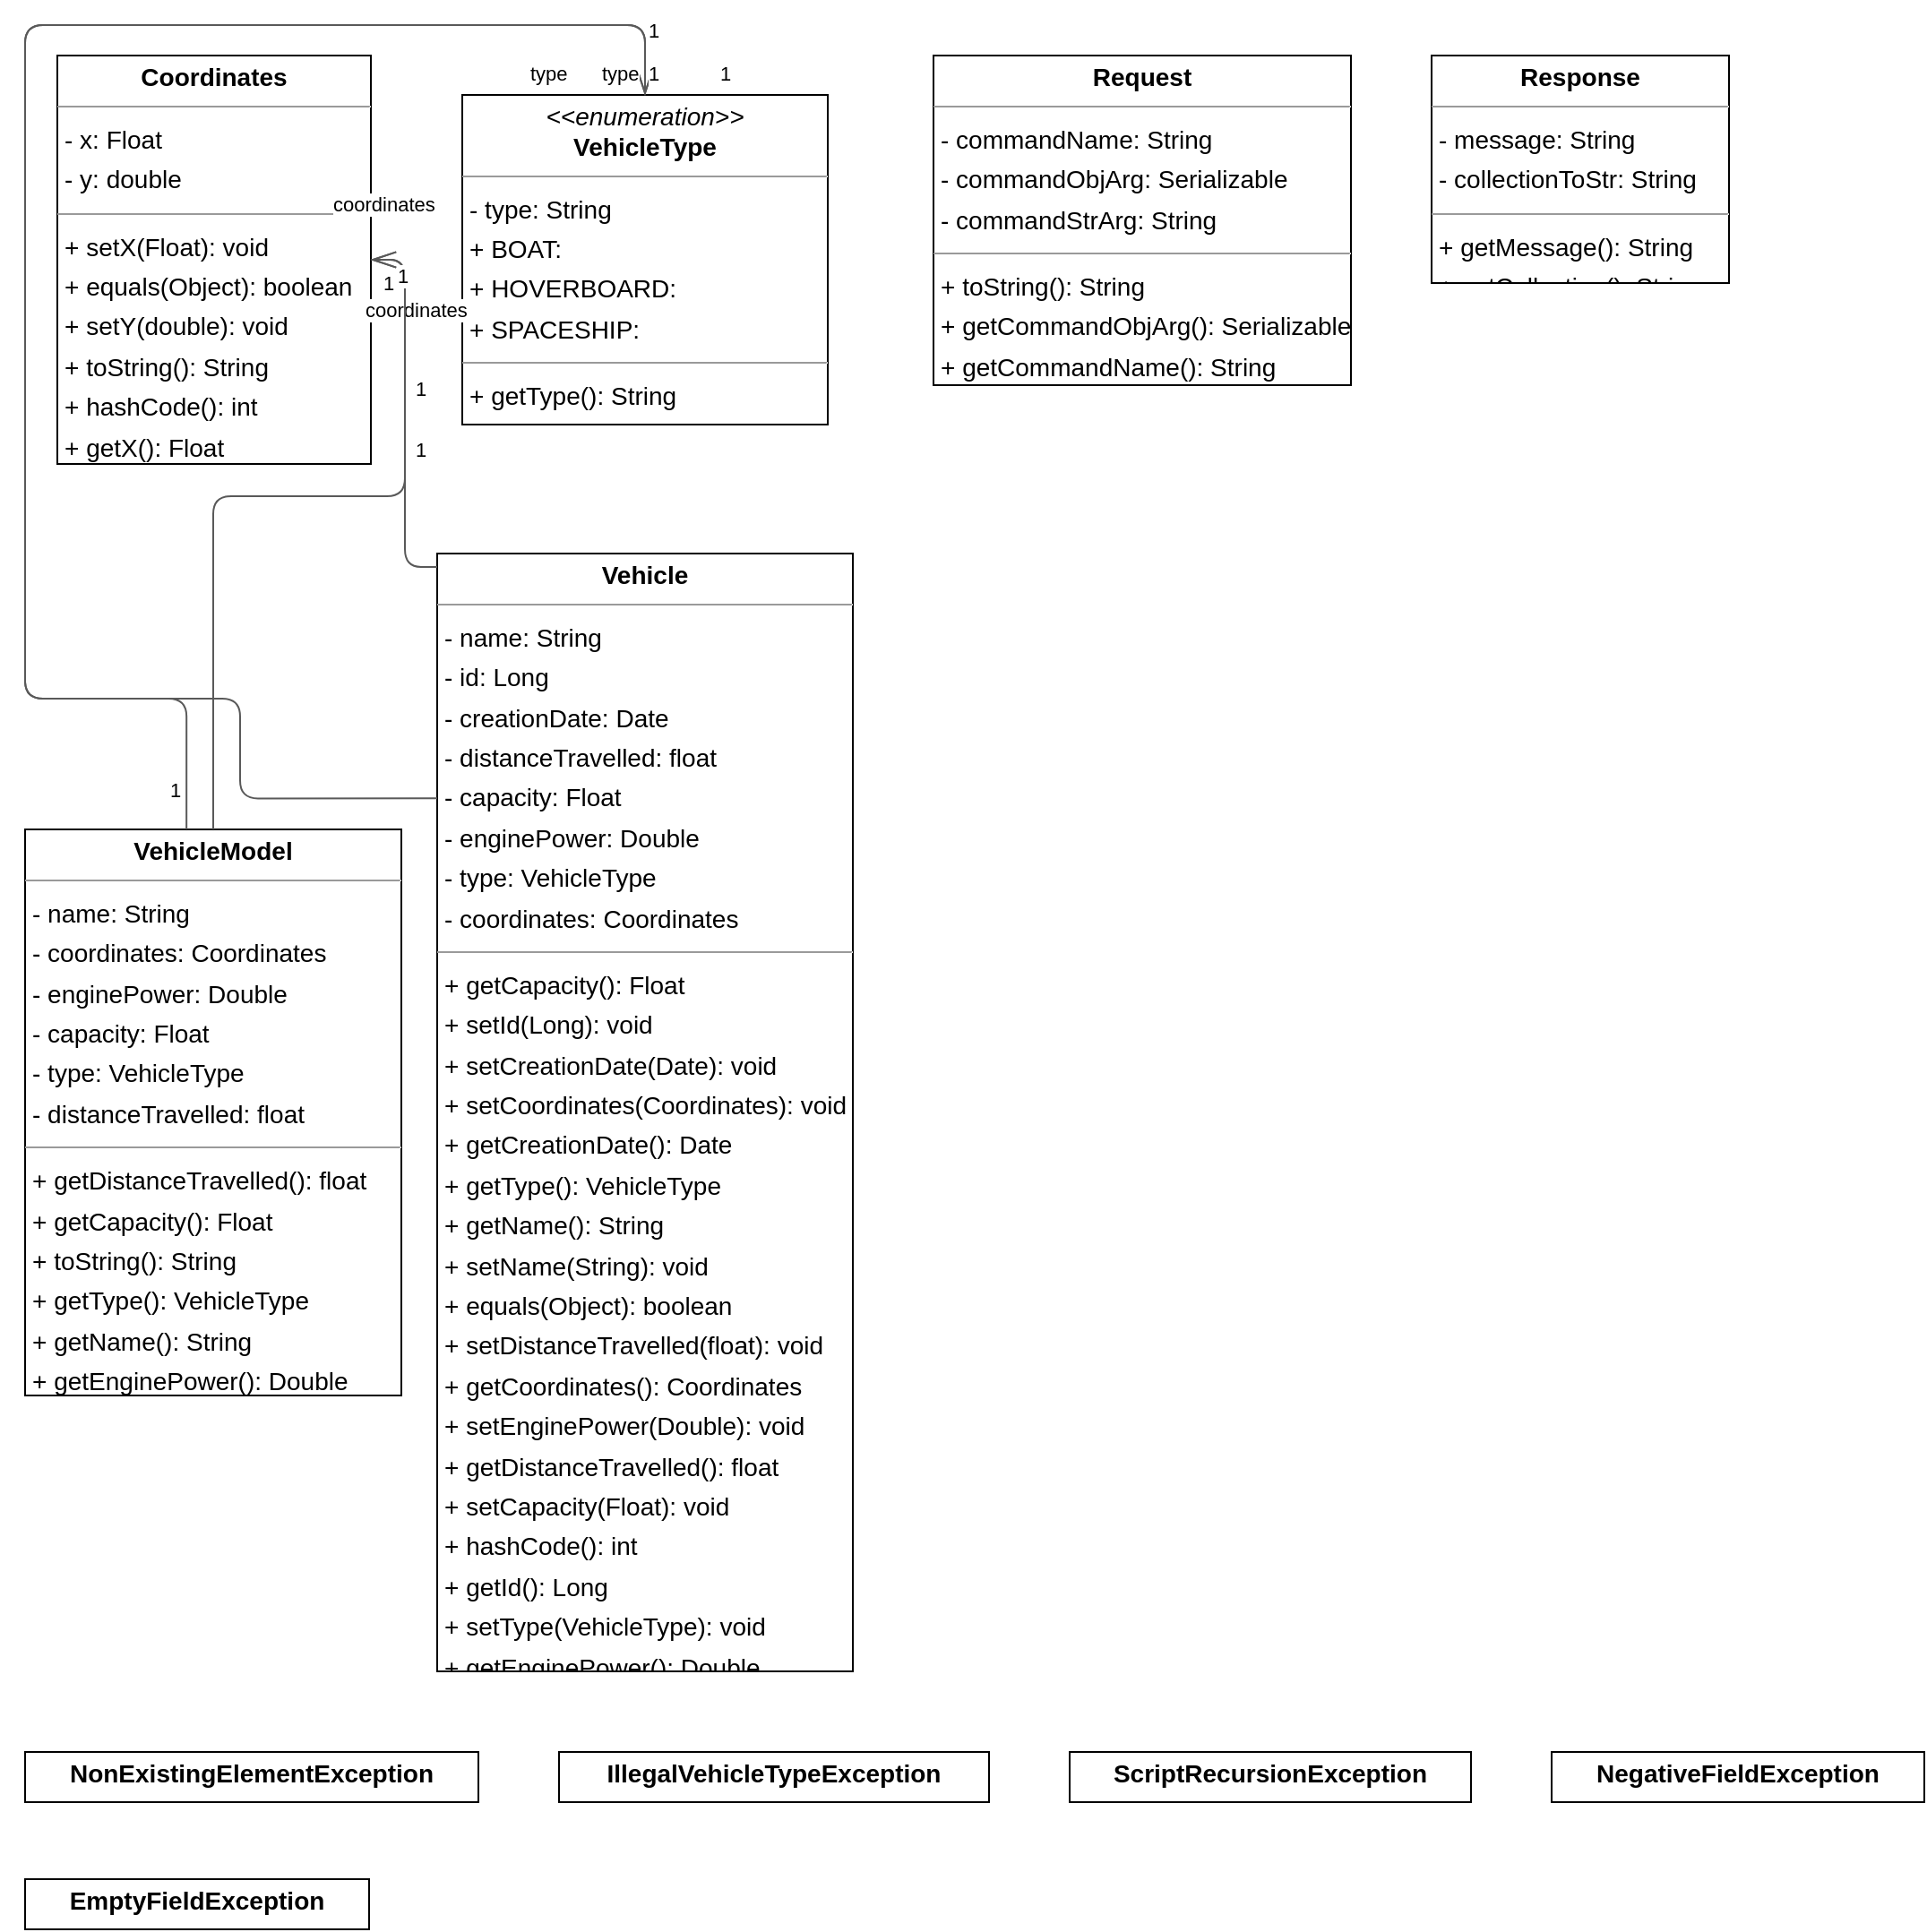 <mxGraphModel dx="0" dy="0" grid="1" gridSize="10" guides="1" tooltips="1" connect="1" arrows="1" fold="1" page="0" pageScale="1" background="none" math="0" shadow="0">
  <root>
    <mxCell id="0" />
    <mxCell id="1" parent="0" />
    <mxCell id="node4" parent="1" vertex="1" value="&lt;p style=&quot;margin:0px;margin-top:4px;text-align:center;&quot;&gt;&lt;b&gt;Coordinates&lt;/b&gt;&lt;/p&gt;&lt;hr size=&quot;1&quot;/&gt;&lt;p style=&quot;margin:0 0 0 4px;line-height:1.6;&quot;&gt;- x: Float&lt;br/&gt;- y: double&lt;/p&gt;&lt;hr size=&quot;1&quot;/&gt;&lt;p style=&quot;margin:0 0 0 4px;line-height:1.6;&quot;&gt;+ setX(Float): void&lt;br/&gt;+ equals(Object): boolean&lt;br/&gt;+ setY(double): void&lt;br/&gt;+ toString(): String&lt;br/&gt;+ hashCode(): int&lt;br/&gt;+ getX(): Float&lt;br/&gt;+ getY(): double&lt;/p&gt;" style="verticalAlign=top;align=left;overflow=fill;fontSize=14;fontFamily=Helvetica;html=1;rounded=0;shadow=0;comic=0;labelBackgroundColor=none;strokeWidth=1;">
      <mxGeometry x="-109" y="-13" width="175" height="228" as="geometry" />
    </mxCell>
    <mxCell id="node8" parent="1" vertex="1" value="&lt;p style=&quot;margin:0px;margin-top:4px;text-align:center;&quot;&gt;&lt;b&gt;EmptyFieldException&lt;/b&gt;&lt;/p&gt;&lt;hr size=&quot;1&quot;/&gt;" style="verticalAlign=top;align=left;overflow=fill;fontSize=14;fontFamily=Helvetica;html=1;rounded=0;shadow=0;comic=0;labelBackgroundColor=none;strokeWidth=1;">
      <mxGeometry x="-127" y="1005" width="192" height="28" as="geometry" />
    </mxCell>
    <mxCell id="node9" parent="1" vertex="1" value="&lt;p style=&quot;margin:0px;margin-top:4px;text-align:center;&quot;&gt;&lt;b&gt;IllegalVehicleTypeException&lt;/b&gt;&lt;/p&gt;&lt;hr size=&quot;1&quot;/&gt;" style="verticalAlign=top;align=left;overflow=fill;fontSize=14;fontFamily=Helvetica;html=1;rounded=0;shadow=0;comic=0;labelBackgroundColor=none;strokeWidth=1;">
      <mxGeometry x="171" y="934" width="240" height="28" as="geometry" />
    </mxCell>
    <mxCell id="node10" parent="1" vertex="1" value="&lt;p style=&quot;margin:0px;margin-top:4px;text-align:center;&quot;&gt;&lt;b&gt;NegativeFieldException&lt;/b&gt;&lt;/p&gt;&lt;hr size=&quot;1&quot;/&gt;" style="verticalAlign=top;align=left;overflow=fill;fontSize=14;fontFamily=Helvetica;html=1;rounded=0;shadow=0;comic=0;labelBackgroundColor=none;strokeWidth=1;">
      <mxGeometry x="725" y="934" width="208" height="28" as="geometry" />
    </mxCell>
    <mxCell id="node2" parent="1" vertex="1" value="&lt;p style=&quot;margin:0px;margin-top:4px;text-align:center;&quot;&gt;&lt;b&gt;NonExistingElementException&lt;/b&gt;&lt;/p&gt;&lt;hr size=&quot;1&quot;/&gt;" style="verticalAlign=top;align=left;overflow=fill;fontSize=14;fontFamily=Helvetica;html=1;rounded=0;shadow=0;comic=0;labelBackgroundColor=none;strokeWidth=1;">
      <mxGeometry x="-127" y="934" width="253" height="28" as="geometry" />
    </mxCell>
    <mxCell id="node7" parent="1" vertex="1" value="&lt;p style=&quot;margin:0px;margin-top:4px;text-align:center;&quot;&gt;&lt;b&gt;Request&lt;/b&gt;&lt;/p&gt;&lt;hr size=&quot;1&quot;/&gt;&lt;p style=&quot;margin:0 0 0 4px;line-height:1.6;&quot;&gt;- commandName: String&lt;br/&gt;- commandObjArg: Serializable&lt;br/&gt;- commandStrArg: String&lt;/p&gt;&lt;hr size=&quot;1&quot;/&gt;&lt;p style=&quot;margin:0 0 0 4px;line-height:1.6;&quot;&gt;+ toString(): String&lt;br/&gt;+ getCommandObjArg(): Serializable&lt;br/&gt;+ getCommandName(): String&lt;br/&gt;+ getCommandStrArg(): String&lt;/p&gt;" style="verticalAlign=top;align=left;overflow=fill;fontSize=14;fontFamily=Helvetica;html=1;rounded=0;shadow=0;comic=0;labelBackgroundColor=none;strokeWidth=1;">
      <mxGeometry x="380" y="-13" width="233" height="184" as="geometry" />
    </mxCell>
    <mxCell id="node5" parent="1" vertex="1" value="&lt;p style=&quot;margin:0px;margin-top:4px;text-align:center;&quot;&gt;&lt;b&gt;Response&lt;/b&gt;&lt;/p&gt;&lt;hr size=&quot;1&quot;/&gt;&lt;p style=&quot;margin:0 0 0 4px;line-height:1.6;&quot;&gt;- message: String&lt;br/&gt;- collectionToStr: String&lt;/p&gt;&lt;hr size=&quot;1&quot;/&gt;&lt;p style=&quot;margin:0 0 0 4px;line-height:1.6;&quot;&gt;+ getMessage(): String&lt;br/&gt;+ getCollection(): String&lt;/p&gt;" style="verticalAlign=top;align=left;overflow=fill;fontSize=14;fontFamily=Helvetica;html=1;rounded=0;shadow=0;comic=0;labelBackgroundColor=none;strokeWidth=1;">
      <mxGeometry x="658" y="-13" width="166" height="127" as="geometry" />
    </mxCell>
    <mxCell id="node0" parent="1" vertex="1" value="&lt;p style=&quot;margin:0px;margin-top:4px;text-align:center;&quot;&gt;&lt;b&gt;ScriptRecursionException&lt;/b&gt;&lt;/p&gt;&lt;hr size=&quot;1&quot;/&gt;" style="verticalAlign=top;align=left;overflow=fill;fontSize=14;fontFamily=Helvetica;html=1;rounded=0;shadow=0;comic=0;labelBackgroundColor=none;strokeWidth=1;">
      <mxGeometry x="456" y="934" width="224" height="28" as="geometry" />
    </mxCell>
    <mxCell id="node6" parent="1" vertex="1" value="&lt;p style=&quot;margin:0px;margin-top:4px;text-align:center;&quot;&gt;&lt;b&gt;Vehicle&lt;/b&gt;&lt;/p&gt;&lt;hr size=&quot;1&quot;/&gt;&lt;p style=&quot;margin:0 0 0 4px;line-height:1.6;&quot;&gt;- name: String&lt;br/&gt;- id: Long&lt;br/&gt;- creationDate: Date&lt;br/&gt;- distanceTravelled: float&lt;br/&gt;- capacity: Float&lt;br/&gt;- enginePower: Double&lt;br/&gt;- type: VehicleType&lt;br/&gt;- coordinates: Coordinates&lt;/p&gt;&lt;hr size=&quot;1&quot;/&gt;&lt;p style=&quot;margin:0 0 0 4px;line-height:1.6;&quot;&gt;+ getCapacity(): Float&lt;br/&gt;+ setId(Long): void&lt;br/&gt;+ setCreationDate(Date): void&lt;br/&gt;+ setCoordinates(Coordinates): void&lt;br/&gt;+ getCreationDate(): Date&lt;br/&gt;+ getType(): VehicleType&lt;br/&gt;+ getName(): String&lt;br/&gt;+ setName(String): void&lt;br/&gt;+ equals(Object): boolean&lt;br/&gt;+ setDistanceTravelled(float): void&lt;br/&gt;+ getCoordinates(): Coordinates&lt;br/&gt;+ setEnginePower(Double): void&lt;br/&gt;+ getDistanceTravelled(): float&lt;br/&gt;+ setCapacity(Float): void&lt;br/&gt;+ hashCode(): int&lt;br/&gt;+ getId(): Long&lt;br/&gt;+ setType(VehicleType): void&lt;br/&gt;+ getEnginePower(): Double&lt;br/&gt;+ toString(): String&lt;/p&gt;" style="verticalAlign=top;align=left;overflow=fill;fontSize=14;fontFamily=Helvetica;html=1;rounded=0;shadow=0;comic=0;labelBackgroundColor=none;strokeWidth=1;">
      <mxGeometry x="103" y="265" width="232" height="624" as="geometry" />
    </mxCell>
    <mxCell id="node3" parent="1" vertex="1" value="&lt;p style=&quot;margin:0px;margin-top:4px;text-align:center;&quot;&gt;&lt;b&gt;VehicleModel&lt;/b&gt;&lt;/p&gt;&lt;hr size=&quot;1&quot;/&gt;&lt;p style=&quot;margin:0 0 0 4px;line-height:1.6;&quot;&gt;- name: String&lt;br/&gt;- coordinates: Coordinates&lt;br/&gt;- enginePower: Double&lt;br/&gt;- capacity: Float&lt;br/&gt;- type: VehicleType&lt;br/&gt;- distanceTravelled: float&lt;/p&gt;&lt;hr size=&quot;1&quot;/&gt;&lt;p style=&quot;margin:0 0 0 4px;line-height:1.6;&quot;&gt;+ getDistanceTravelled(): float&lt;br/&gt;+ getCapacity(): Float&lt;br/&gt;+ toString(): String&lt;br/&gt;+ getType(): VehicleType&lt;br/&gt;+ getName(): String&lt;br/&gt;+ getEnginePower(): Double&lt;br/&gt;+ getCoordinates(): Coordinates&lt;/p&gt;" style="verticalAlign=top;align=left;overflow=fill;fontSize=14;fontFamily=Helvetica;html=1;rounded=0;shadow=0;comic=0;labelBackgroundColor=none;strokeWidth=1;">
      <mxGeometry x="-127" y="419" width="210" height="316" as="geometry" />
    </mxCell>
    <mxCell id="node1" parent="1" vertex="1" value="&lt;p style=&quot;margin:0px;margin-top:4px;text-align:center;&quot;&gt;&lt;i&gt;&amp;lt;&amp;lt;enumeration&amp;gt;&amp;gt;&lt;/i&gt;&lt;br/&gt;&lt;b&gt;VehicleType&lt;/b&gt;&lt;/p&gt;&lt;hr size=&quot;1&quot;/&gt;&lt;p style=&quot;margin:0 0 0 4px;line-height:1.6;&quot;&gt;- type: String&lt;br/&gt;+ BOAT: &lt;br/&gt;+ HOVERBOARD: &lt;br/&gt;+ SPACESHIP: &lt;/p&gt;&lt;hr size=&quot;1&quot;/&gt;&lt;p style=&quot;margin:0 0 0 4px;line-height:1.6;&quot;&gt;+ getType(): String&lt;br/&gt;+ valueOf(String): VehicleType&lt;br/&gt;+ values(): VehicleType[]&lt;/p&gt;" style="verticalAlign=top;align=left;overflow=fill;fontSize=14;fontFamily=Helvetica;html=1;rounded=0;shadow=0;comic=0;labelBackgroundColor=none;strokeWidth=1;">
      <mxGeometry x="117" y="9" width="204" height="184" as="geometry" />
    </mxCell>
    <mxCell id="edge1" edge="1" value="" parent="1" source="node6" target="node4" style="html=1;rounded=1;edgeStyle=orthogonalEdgeStyle;dashed=0;startArrow=diamondThinstartSize=12;endArrow=openThin;endSize=12;strokeColor=#595959;exitX=0.000;exitY=0.012;exitDx=0;exitDy=0;entryX=1.000;entryY=0.500;entryDx=0;entryDy=0;">
      <mxGeometry width="50" height="50" relative="1" as="geometry">
        <Array as="points">
          <mxPoint x="85" y="273" />
          <mxPoint x="85" y="101" />
        </Array>
      </mxGeometry>
    </mxCell>
    <mxCell id="label6" parent="edge1" vertex="1" connectable="0" value="1" style="edgeLabel;resizable=0;html=1;align=left;verticalAlign=top;strokeColor=default;">
      <mxGeometry x="89" y="194" as="geometry" />
    </mxCell>
    <mxCell id="label10" parent="edge1" vertex="1" connectable="0" value="1" style="edgeLabel;resizable=0;html=1;align=left;verticalAlign=top;strokeColor=default;">
      <mxGeometry x="89" y="160" as="geometry" />
    </mxCell>
    <mxCell id="label11" parent="edge1" vertex="1" connectable="0" value="coordinates" style="edgeLabel;resizable=0;html=1;align=left;verticalAlign=top;strokeColor=default;">
      <mxGeometry x="61" y="116" as="geometry" />
    </mxCell>
    <mxCell id="edge2" edge="1" value="" parent="1" source="node6" target="node1" style="html=1;rounded=1;edgeStyle=orthogonalEdgeStyle;dashed=0;startArrow=diamondThinstartSize=12;endArrow=openThin;endSize=12;strokeColor=#595959;exitX=0.000;exitY=0.219;exitDx=0;exitDy=0;entryX=0.500;entryY=0.000;entryDx=0;entryDy=0;">
      <mxGeometry width="50" height="50" relative="1" as="geometry">
        <Array as="points">
          <mxPoint x="-7" y="402" />
          <mxPoint x="-7" y="346" />
          <mxPoint x="-127" y="346" />
          <mxPoint x="-127" y="-30" />
          <mxPoint x="219" y="-30" />
        </Array>
      </mxGeometry>
    </mxCell>
    <mxCell id="label12" parent="edge2" vertex="1" connectable="0" value="1" style="edgeLabel;resizable=0;html=1;align=left;verticalAlign=top;strokeColor=default;">
      <mxGeometry x="219" y="-40" as="geometry" />
    </mxCell>
    <mxCell id="label16" parent="edge2" vertex="1" connectable="0" value="1" style="edgeLabel;resizable=0;html=1;align=left;verticalAlign=top;strokeColor=default;">
      <mxGeometry x="259" y="-16" as="geometry" />
    </mxCell>
    <mxCell id="label17" parent="edge2" vertex="1" connectable="0" value="type" style="edgeLabel;resizable=0;html=1;align=left;verticalAlign=top;strokeColor=default;">
      <mxGeometry x="153" y="-16" as="geometry" />
    </mxCell>
    <mxCell id="edge3" edge="1" value="" parent="1" source="node3" target="node4" style="html=1;rounded=1;edgeStyle=orthogonalEdgeStyle;dashed=0;startArrow=diamondThinstartSize=12;endArrow=openThin;endSize=12;strokeColor=#595959;exitX=0.500;exitY=0.000;exitDx=0;exitDy=0;entryX=1.000;entryY=0.500;entryDx=0;entryDy=0;">
      <mxGeometry width="50" height="50" relative="1" as="geometry">
        <Array as="points">
          <mxPoint x="-22" y="233" />
          <mxPoint x="85" y="233" />
          <mxPoint x="85" y="101" />
        </Array>
      </mxGeometry>
    </mxCell>
    <mxCell id="label18" parent="edge3" vertex="1" connectable="0" value="1" style="edgeLabel;resizable=0;html=1;align=left;verticalAlign=top;strokeColor=default;">
      <mxGeometry x="79" y="97" as="geometry" />
    </mxCell>
    <mxCell id="label22" parent="edge3" vertex="1" connectable="0" value="1" style="edgeLabel;resizable=0;html=1;align=left;verticalAlign=top;strokeColor=default;">
      <mxGeometry x="71" y="101" as="geometry" />
    </mxCell>
    <mxCell id="label23" parent="edge3" vertex="1" connectable="0" value="coordinates" style="edgeLabel;resizable=0;html=1;align=left;verticalAlign=top;strokeColor=default;">
      <mxGeometry x="43" y="57" as="geometry" />
    </mxCell>
    <mxCell id="edge0" edge="1" value="" parent="1" source="node3" target="node1" style="html=1;rounded=1;edgeStyle=orthogonalEdgeStyle;dashed=0;startArrow=diamondThinstartSize=12;endArrow=openThin;endSize=12;strokeColor=#595959;exitX=0.429;exitY=0.000;exitDx=0;exitDy=0;entryX=0.500;entryY=0.000;entryDx=0;entryDy=0;">
      <mxGeometry width="50" height="50" relative="1" as="geometry">
        <Array as="points">
          <mxPoint x="-37" y="346" />
          <mxPoint x="-127" y="346" />
          <mxPoint x="-127" y="-30" />
          <mxPoint x="219" y="-30" />
        </Array>
      </mxGeometry>
    </mxCell>
    <mxCell id="label0" parent="edge0" vertex="1" connectable="0" value="1" style="edgeLabel;resizable=0;html=1;align=left;verticalAlign=top;strokeColor=default;">
      <mxGeometry x="-48" y="384" as="geometry" />
    </mxCell>
    <mxCell id="label4" parent="edge0" vertex="1" connectable="0" value="1" style="edgeLabel;resizable=0;html=1;align=left;verticalAlign=top;strokeColor=default;">
      <mxGeometry x="219" y="-16" as="geometry" />
    </mxCell>
    <mxCell id="label5" parent="edge0" vertex="1" connectable="0" value="type" style="edgeLabel;resizable=0;html=1;align=left;verticalAlign=top;strokeColor=default;">
      <mxGeometry x="193" y="-16" as="geometry" />
    </mxCell>
  </root>
</mxGraphModel>